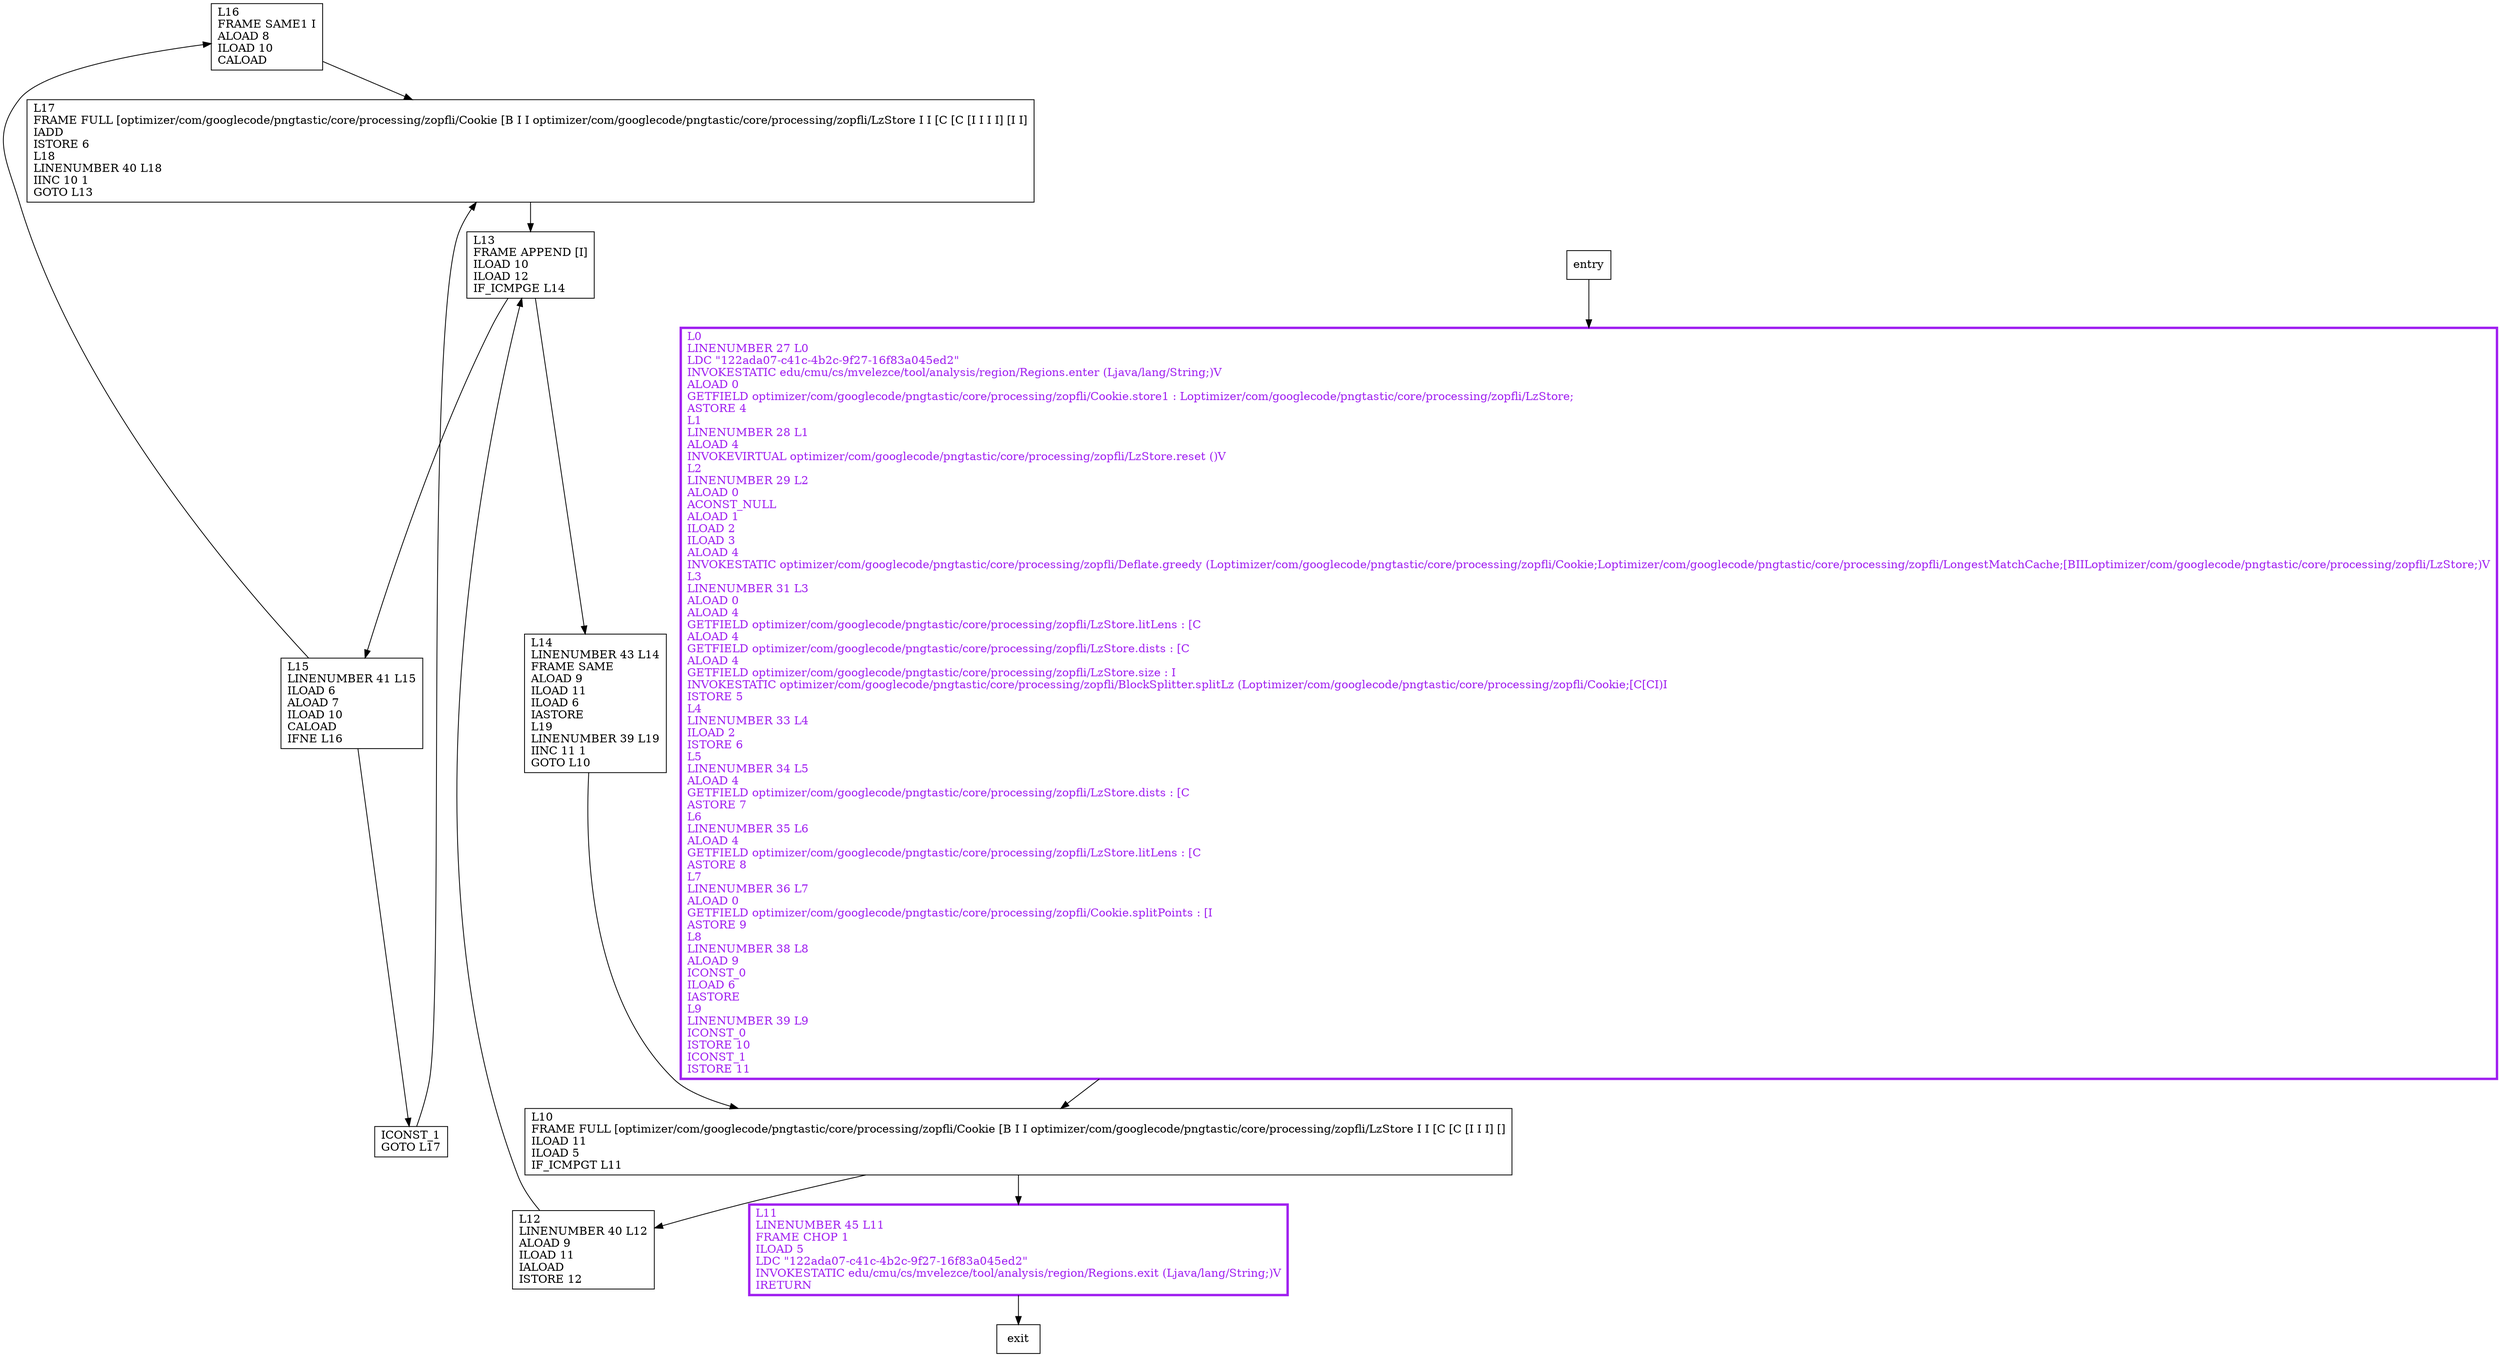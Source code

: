 digraph split {
node [shape=record];
412788346 [label="L16\lFRAME SAME1 I\lALOAD 8\lILOAD 10\lCALOAD\l"];
12905860 [label="L15\lLINENUMBER 41 L15\lILOAD 6\lALOAD 7\lILOAD 10\lCALOAD\lIFNE L16\l"];
926859124 [label="L12\lLINENUMBER 40 L12\lALOAD 9\lILOAD 11\lIALOAD\lISTORE 12\l"];
1443967876 [label="L0\lLINENUMBER 27 L0\lLDC \"122ada07-c41c-4b2c-9f27-16f83a045ed2\"\lINVOKESTATIC edu/cmu/cs/mvelezce/tool/analysis/region/Regions.enter (Ljava/lang/String;)V\lALOAD 0\lGETFIELD optimizer/com/googlecode/pngtastic/core/processing/zopfli/Cookie.store1 : Loptimizer/com/googlecode/pngtastic/core/processing/zopfli/LzStore;\lASTORE 4\lL1\lLINENUMBER 28 L1\lALOAD 4\lINVOKEVIRTUAL optimizer/com/googlecode/pngtastic/core/processing/zopfli/LzStore.reset ()V\lL2\lLINENUMBER 29 L2\lALOAD 0\lACONST_NULL\lALOAD 1\lILOAD 2\lILOAD 3\lALOAD 4\lINVOKESTATIC optimizer/com/googlecode/pngtastic/core/processing/zopfli/Deflate.greedy (Loptimizer/com/googlecode/pngtastic/core/processing/zopfli/Cookie;Loptimizer/com/googlecode/pngtastic/core/processing/zopfli/LongestMatchCache;[BIILoptimizer/com/googlecode/pngtastic/core/processing/zopfli/LzStore;)V\lL3\lLINENUMBER 31 L3\lALOAD 0\lALOAD 4\lGETFIELD optimizer/com/googlecode/pngtastic/core/processing/zopfli/LzStore.litLens : [C\lALOAD 4\lGETFIELD optimizer/com/googlecode/pngtastic/core/processing/zopfli/LzStore.dists : [C\lALOAD 4\lGETFIELD optimizer/com/googlecode/pngtastic/core/processing/zopfli/LzStore.size : I\lINVOKESTATIC optimizer/com/googlecode/pngtastic/core/processing/zopfli/BlockSplitter.splitLz (Loptimizer/com/googlecode/pngtastic/core/processing/zopfli/Cookie;[C[CI)I\lISTORE 5\lL4\lLINENUMBER 33 L4\lILOAD 2\lISTORE 6\lL5\lLINENUMBER 34 L5\lALOAD 4\lGETFIELD optimizer/com/googlecode/pngtastic/core/processing/zopfli/LzStore.dists : [C\lASTORE 7\lL6\lLINENUMBER 35 L6\lALOAD 4\lGETFIELD optimizer/com/googlecode/pngtastic/core/processing/zopfli/LzStore.litLens : [C\lASTORE 8\lL7\lLINENUMBER 36 L7\lALOAD 0\lGETFIELD optimizer/com/googlecode/pngtastic/core/processing/zopfli/Cookie.splitPoints : [I\lASTORE 9\lL8\lLINENUMBER 38 L8\lALOAD 9\lICONST_0\lILOAD 6\lIASTORE\lL9\lLINENUMBER 39 L9\lICONST_0\lISTORE 10\lICONST_1\lISTORE 11\l"];
1603696865 [label="L14\lLINENUMBER 43 L14\lFRAME SAME\lALOAD 9\lILOAD 11\lILOAD 6\lIASTORE\lL19\lLINENUMBER 39 L19\lIINC 11 1\lGOTO L10\l"];
1520267010 [label="ICONST_1\lGOTO L17\l"];
1556867940 [label="L10\lFRAME FULL [optimizer/com/googlecode/pngtastic/core/processing/zopfli/Cookie [B I I optimizer/com/googlecode/pngtastic/core/processing/zopfli/LzStore I I [C [C [I I I] []\lILOAD 11\lILOAD 5\lIF_ICMPGT L11\l"];
908084672 [label="L17\lFRAME FULL [optimizer/com/googlecode/pngtastic/core/processing/zopfli/Cookie [B I I optimizer/com/googlecode/pngtastic/core/processing/zopfli/LzStore I I [C [C [I I I I] [I I]\lIADD\lISTORE 6\lL18\lLINENUMBER 40 L18\lIINC 10 1\lGOTO L13\l"];
288306765 [label="L13\lFRAME APPEND [I]\lILOAD 10\lILOAD 12\lIF_ICMPGE L14\l"];
1449772539 [label="L11\lLINENUMBER 45 L11\lFRAME CHOP 1\lILOAD 5\lLDC \"122ada07-c41c-4b2c-9f27-16f83a045ed2\"\lINVOKESTATIC edu/cmu/cs/mvelezce/tool/analysis/region/Regions.exit (Ljava/lang/String;)V\lIRETURN\l"];
entry;
exit;
12905860 -> 412788346;
12905860 -> 1520267010;
926859124 -> 288306765;
1556867940 -> 926859124;
1556867940 -> 1449772539;
908084672 -> 288306765;
288306765 -> 12905860;
288306765 -> 1603696865;
entry -> 1443967876;
412788346 -> 908084672;
1443967876 -> 1556867940;
1603696865 -> 1556867940;
1520267010 -> 908084672;
1449772539 -> exit;
1443967876[fontcolor="purple", penwidth=3, color="purple"];
1449772539[fontcolor="purple", penwidth=3, color="purple"];
}
